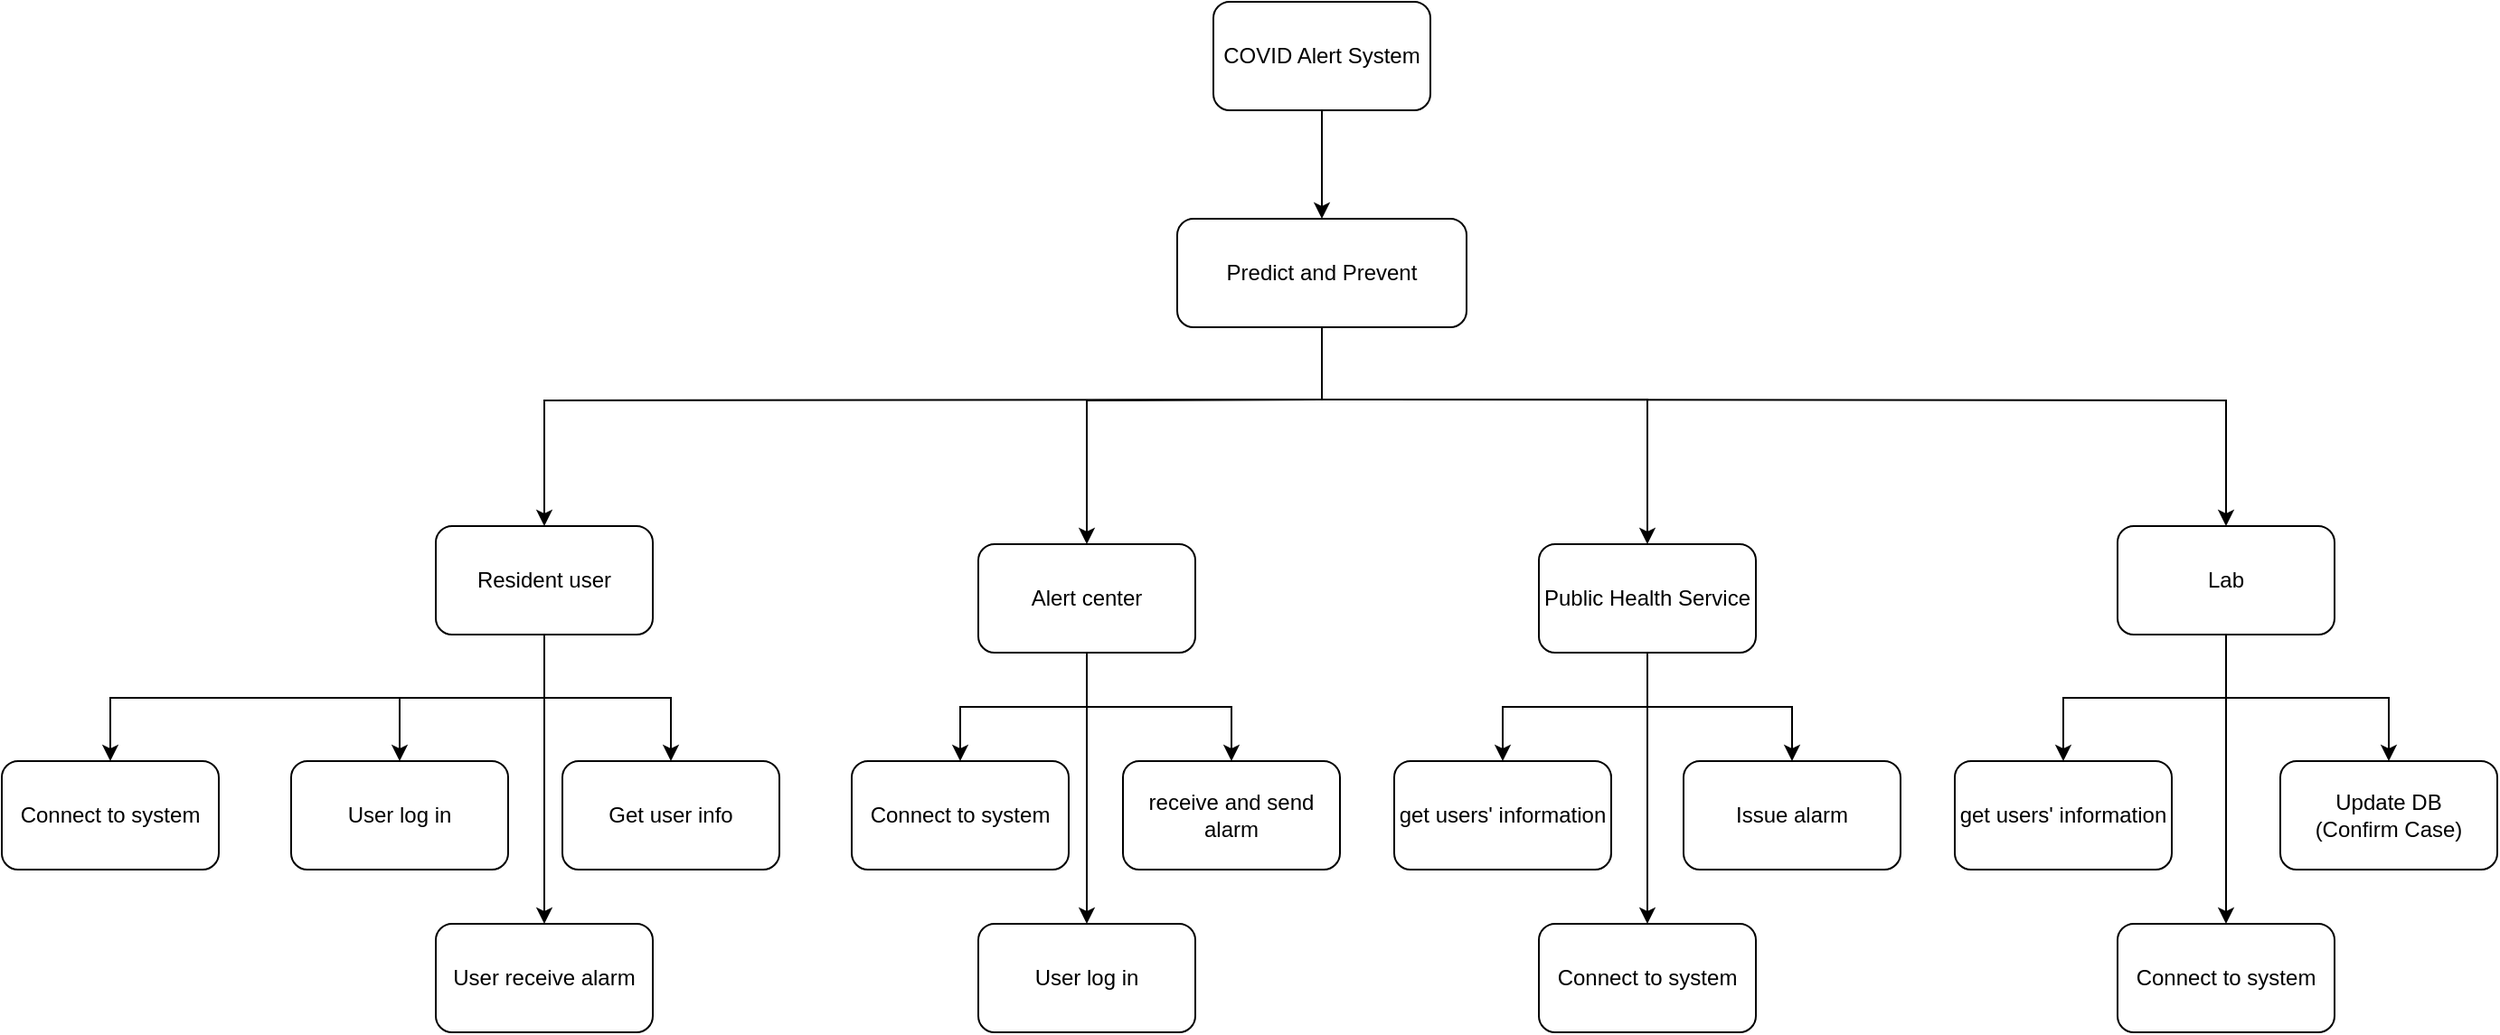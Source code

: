 <mxfile version="13.8.5" type="github">
  <diagram id="dqa7lNRxKlEO-pRqrmKs" name="Page-1">
    <mxGraphModel dx="1888" dy="548" grid="1" gridSize="10" guides="1" tooltips="1" connect="1" arrows="1" fold="1" page="1" pageScale="1" pageWidth="850" pageHeight="1100" math="0" shadow="0">
      <root>
        <mxCell id="0" />
        <mxCell id="1" parent="0" />
        <mxCell id="jcwe3pfhumiKDBqwzcCS-14" style="edgeStyle=orthogonalEdgeStyle;rounded=0;orthogonalLoop=1;jettySize=auto;html=1;entryX=0.5;entryY=0;entryDx=0;entryDy=0;" parent="1" target="jcwe3pfhumiKDBqwzcCS-2" edge="1">
          <mxGeometry relative="1" as="geometry">
            <mxPoint x="300" y="250" as="sourcePoint" />
          </mxGeometry>
        </mxCell>
        <mxCell id="jcwe3pfhumiKDBqwzcCS-15" style="edgeStyle=orthogonalEdgeStyle;rounded=0;orthogonalLoop=1;jettySize=auto;html=1;entryX=0.5;entryY=0;entryDx=0;entryDy=0;" parent="1" source="jcwe3pfhumiKDBqwzcCS-1" target="jcwe3pfhumiKDBqwzcCS-3" edge="1">
          <mxGeometry relative="1" as="geometry">
            <Array as="points">
              <mxPoint x="300" y="250" />
              <mxPoint x="480" y="250" />
            </Array>
          </mxGeometry>
        </mxCell>
        <mxCell id="jcwe3pfhumiKDBqwzcCS-16" style="edgeStyle=orthogonalEdgeStyle;rounded=0;orthogonalLoop=1;jettySize=auto;html=1;entryX=0.5;entryY=0;entryDx=0;entryDy=0;" parent="1" target="jcwe3pfhumiKDBqwzcCS-5" edge="1">
          <mxGeometry relative="1" as="geometry">
            <mxPoint x="300" y="250" as="sourcePoint" />
          </mxGeometry>
        </mxCell>
        <mxCell id="jcwe3pfhumiKDBqwzcCS-17" style="edgeStyle=orthogonalEdgeStyle;rounded=0;orthogonalLoop=1;jettySize=auto;html=1;entryX=0.5;entryY=0;entryDx=0;entryDy=0;" parent="1" target="jcwe3pfhumiKDBqwzcCS-4" edge="1">
          <mxGeometry relative="1" as="geometry">
            <mxPoint x="300" y="250" as="sourcePoint" />
          </mxGeometry>
        </mxCell>
        <mxCell id="jcwe3pfhumiKDBqwzcCS-1" value="Predict and Prevent" style="rounded=1;whiteSpace=wrap;html=1;" parent="1" vertex="1">
          <mxGeometry x="220" y="150" width="160" height="60" as="geometry" />
        </mxCell>
        <mxCell id="jcwe3pfhumiKDBqwzcCS-18" value="" style="edgeStyle=orthogonalEdgeStyle;rounded=0;orthogonalLoop=1;jettySize=auto;html=1;" parent="1" source="jcwe3pfhumiKDBqwzcCS-2" target="jcwe3pfhumiKDBqwzcCS-6" edge="1">
          <mxGeometry relative="1" as="geometry" />
        </mxCell>
        <mxCell id="jcwe3pfhumiKDBqwzcCS-36" style="edgeStyle=orthogonalEdgeStyle;rounded=0;orthogonalLoop=1;jettySize=auto;html=1;entryX=0.5;entryY=0;entryDx=0;entryDy=0;exitX=0.5;exitY=1;exitDx=0;exitDy=0;" parent="1" source="jcwe3pfhumiKDBqwzcCS-2" target="jcwe3pfhumiKDBqwzcCS-27" edge="1">
          <mxGeometry relative="1" as="geometry" />
        </mxCell>
        <mxCell id="6nJ1JO_80DaVWA7sprvd-2" style="edgeStyle=orthogonalEdgeStyle;rounded=0;orthogonalLoop=1;jettySize=auto;html=1;exitX=0.5;exitY=1;exitDx=0;exitDy=0;entryX=0.5;entryY=0;entryDx=0;entryDy=0;" edge="1" parent="1" source="jcwe3pfhumiKDBqwzcCS-2" target="6nJ1JO_80DaVWA7sprvd-1">
          <mxGeometry relative="1" as="geometry" />
        </mxCell>
        <mxCell id="6nJ1JO_80DaVWA7sprvd-7" style="edgeStyle=orthogonalEdgeStyle;rounded=0;orthogonalLoop=1;jettySize=auto;html=1;exitX=0.5;exitY=1;exitDx=0;exitDy=0;" edge="1" parent="1" source="jcwe3pfhumiKDBqwzcCS-2" target="6nJ1JO_80DaVWA7sprvd-6">
          <mxGeometry relative="1" as="geometry" />
        </mxCell>
        <mxCell id="jcwe3pfhumiKDBqwzcCS-2" value="Resident user" style="rounded=1;whiteSpace=wrap;html=1;" parent="1" vertex="1">
          <mxGeometry x="-190" y="320" width="120" height="60" as="geometry" />
        </mxCell>
        <mxCell id="jcwe3pfhumiKDBqwzcCS-20" value="" style="edgeStyle=orthogonalEdgeStyle;rounded=0;orthogonalLoop=1;jettySize=auto;html=1;" parent="1" source="jcwe3pfhumiKDBqwzcCS-3" target="jcwe3pfhumiKDBqwzcCS-8" edge="1">
          <mxGeometry relative="1" as="geometry" />
        </mxCell>
        <mxCell id="jcwe3pfhumiKDBqwzcCS-37" style="edgeStyle=orthogonalEdgeStyle;rounded=0;orthogonalLoop=1;jettySize=auto;html=1;entryX=0.5;entryY=0;entryDx=0;entryDy=0;" parent="1" source="jcwe3pfhumiKDBqwzcCS-3" target="jcwe3pfhumiKDBqwzcCS-28" edge="1">
          <mxGeometry relative="1" as="geometry" />
        </mxCell>
        <mxCell id="jcwe3pfhumiKDBqwzcCS-42" style="edgeStyle=orthogonalEdgeStyle;rounded=0;orthogonalLoop=1;jettySize=auto;html=1;entryX=0.5;entryY=0;entryDx=0;entryDy=0;" parent="1" source="jcwe3pfhumiKDBqwzcCS-3" target="jcwe3pfhumiKDBqwzcCS-39" edge="1">
          <mxGeometry relative="1" as="geometry" />
        </mxCell>
        <mxCell id="jcwe3pfhumiKDBqwzcCS-3" value="Public Health Service" style="rounded=1;whiteSpace=wrap;html=1;" parent="1" vertex="1">
          <mxGeometry x="420" y="330" width="120" height="60" as="geometry" />
        </mxCell>
        <mxCell id="jcwe3pfhumiKDBqwzcCS-33" value="" style="edgeStyle=orthogonalEdgeStyle;rounded=0;orthogonalLoop=1;jettySize=auto;html=1;entryX=0.5;entryY=0;entryDx=0;entryDy=0;" parent="1" source="jcwe3pfhumiKDBqwzcCS-4" target="jcwe3pfhumiKDBqwzcCS-30" edge="1">
          <mxGeometry relative="1" as="geometry">
            <mxPoint x="800" y="460" as="targetPoint" />
          </mxGeometry>
        </mxCell>
        <mxCell id="jcwe3pfhumiKDBqwzcCS-34" style="edgeStyle=orthogonalEdgeStyle;rounded=0;orthogonalLoop=1;jettySize=auto;html=1;entryX=0.5;entryY=0;entryDx=0;entryDy=0;" parent="1" source="jcwe3pfhumiKDBqwzcCS-4" target="jcwe3pfhumiKDBqwzcCS-12" edge="1">
          <mxGeometry relative="1" as="geometry" />
        </mxCell>
        <mxCell id="jcwe3pfhumiKDBqwzcCS-35" style="edgeStyle=orthogonalEdgeStyle;rounded=0;orthogonalLoop=1;jettySize=auto;html=1;entryX=0.5;entryY=0;entryDx=0;entryDy=0;" parent="1" source="jcwe3pfhumiKDBqwzcCS-4" target="jcwe3pfhumiKDBqwzcCS-10" edge="1">
          <mxGeometry relative="1" as="geometry" />
        </mxCell>
        <mxCell id="jcwe3pfhumiKDBqwzcCS-4" value="Lab" style="rounded=1;whiteSpace=wrap;html=1;" parent="1" vertex="1">
          <mxGeometry x="740" y="320" width="120" height="60" as="geometry" />
        </mxCell>
        <mxCell id="jcwe3pfhumiKDBqwzcCS-21" value="" style="edgeStyle=orthogonalEdgeStyle;rounded=0;orthogonalLoop=1;jettySize=auto;html=1;" parent="1" source="jcwe3pfhumiKDBqwzcCS-5" target="jcwe3pfhumiKDBqwzcCS-13" edge="1">
          <mxGeometry relative="1" as="geometry" />
        </mxCell>
        <mxCell id="jcwe3pfhumiKDBqwzcCS-38" style="edgeStyle=orthogonalEdgeStyle;rounded=0;orthogonalLoop=1;jettySize=auto;html=1;entryX=0.5;entryY=0;entryDx=0;entryDy=0;" parent="1" source="jcwe3pfhumiKDBqwzcCS-5" target="jcwe3pfhumiKDBqwzcCS-29" edge="1">
          <mxGeometry relative="1" as="geometry" />
        </mxCell>
        <mxCell id="6nJ1JO_80DaVWA7sprvd-4" style="edgeStyle=orthogonalEdgeStyle;rounded=0;orthogonalLoop=1;jettySize=auto;html=1;exitX=0.5;exitY=1;exitDx=0;exitDy=0;entryX=0.5;entryY=0;entryDx=0;entryDy=0;" edge="1" parent="1" source="jcwe3pfhumiKDBqwzcCS-5" target="6nJ1JO_80DaVWA7sprvd-3">
          <mxGeometry relative="1" as="geometry" />
        </mxCell>
        <mxCell id="jcwe3pfhumiKDBqwzcCS-5" value="Alert center" style="rounded=1;whiteSpace=wrap;html=1;" parent="1" vertex="1">
          <mxGeometry x="110" y="330" width="120" height="60" as="geometry" />
        </mxCell>
        <mxCell id="jcwe3pfhumiKDBqwzcCS-6" value="Get user info" style="rounded=1;whiteSpace=wrap;html=1;" parent="1" vertex="1">
          <mxGeometry x="-120" y="450" width="120" height="60" as="geometry" />
        </mxCell>
        <mxCell id="jcwe3pfhumiKDBqwzcCS-8" value="Issue alarm" style="rounded=1;whiteSpace=wrap;html=1;" parent="1" vertex="1">
          <mxGeometry x="500" y="450" width="120" height="60" as="geometry" />
        </mxCell>
        <mxCell id="jcwe3pfhumiKDBqwzcCS-10" value="Update DB &lt;br&gt;(Confirm Case)" style="rounded=1;whiteSpace=wrap;html=1;" parent="1" vertex="1">
          <mxGeometry x="830" y="450" width="120" height="60" as="geometry" />
        </mxCell>
        <mxCell id="jcwe3pfhumiKDBqwzcCS-12" value="get users&#39; information" style="rounded=1;whiteSpace=wrap;html=1;" parent="1" vertex="1">
          <mxGeometry x="650" y="450" width="120" height="60" as="geometry" />
        </mxCell>
        <mxCell id="jcwe3pfhumiKDBqwzcCS-13" value="receive and send alarm" style="rounded=1;whiteSpace=wrap;html=1;" parent="1" vertex="1">
          <mxGeometry x="190" y="450" width="120" height="60" as="geometry" />
        </mxCell>
        <mxCell id="jcwe3pfhumiKDBqwzcCS-26" value="" style="edgeStyle=orthogonalEdgeStyle;rounded=0;orthogonalLoop=1;jettySize=auto;html=1;" parent="1" source="jcwe3pfhumiKDBqwzcCS-25" target="jcwe3pfhumiKDBqwzcCS-1" edge="1">
          <mxGeometry relative="1" as="geometry" />
        </mxCell>
        <mxCell id="jcwe3pfhumiKDBqwzcCS-25" value="COVID Alert System" style="rounded=1;whiteSpace=wrap;html=1;" parent="1" vertex="1">
          <mxGeometry x="240" y="30" width="120" height="60" as="geometry" />
        </mxCell>
        <mxCell id="jcwe3pfhumiKDBqwzcCS-27" value="Connect to system" style="rounded=1;whiteSpace=wrap;html=1;" parent="1" vertex="1">
          <mxGeometry x="-430" y="450" width="120" height="60" as="geometry" />
        </mxCell>
        <mxCell id="jcwe3pfhumiKDBqwzcCS-28" value="Connect to system" style="rounded=1;whiteSpace=wrap;html=1;" parent="1" vertex="1">
          <mxGeometry x="420" y="540" width="120" height="60" as="geometry" />
        </mxCell>
        <mxCell id="jcwe3pfhumiKDBqwzcCS-29" value="Connect to system" style="rounded=1;whiteSpace=wrap;html=1;" parent="1" vertex="1">
          <mxGeometry x="40" y="450" width="120" height="60" as="geometry" />
        </mxCell>
        <mxCell id="jcwe3pfhumiKDBqwzcCS-30" value="Connect to system" style="rounded=1;whiteSpace=wrap;html=1;" parent="1" vertex="1">
          <mxGeometry x="740" y="540" width="120" height="60" as="geometry" />
        </mxCell>
        <mxCell id="jcwe3pfhumiKDBqwzcCS-39" value="get users&#39; information" style="rounded=1;whiteSpace=wrap;html=1;" parent="1" vertex="1">
          <mxGeometry x="340" y="450" width="120" height="60" as="geometry" />
        </mxCell>
        <mxCell id="6nJ1JO_80DaVWA7sprvd-1" value="User log in" style="rounded=1;whiteSpace=wrap;html=1;" vertex="1" parent="1">
          <mxGeometry x="-270" y="450" width="120" height="60" as="geometry" />
        </mxCell>
        <mxCell id="6nJ1JO_80DaVWA7sprvd-3" value="User log in" style="rounded=1;whiteSpace=wrap;html=1;" vertex="1" parent="1">
          <mxGeometry x="110" y="540" width="120" height="60" as="geometry" />
        </mxCell>
        <mxCell id="6nJ1JO_80DaVWA7sprvd-6" value="User receive alarm" style="rounded=1;whiteSpace=wrap;html=1;" vertex="1" parent="1">
          <mxGeometry x="-190" y="540" width="120" height="60" as="geometry" />
        </mxCell>
      </root>
    </mxGraphModel>
  </diagram>
</mxfile>
